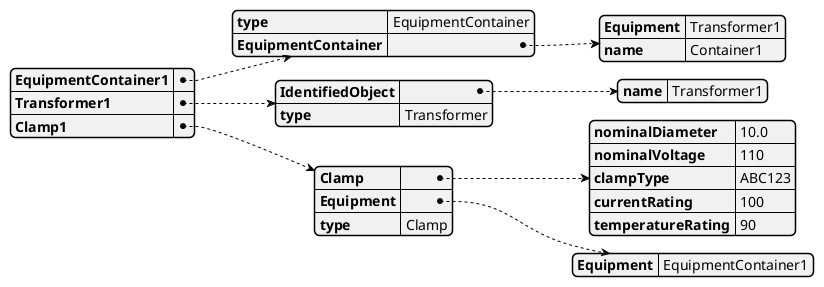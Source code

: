 @startjson
{
  "EquipmentContainer1": {
    "type": 
      "EquipmentContainer"
    ,
    "EquipmentContainer": {
      "Equipment": 
        "Transformer1"
      ,
      "name": 
        "Container1"
      
    }
  },
  "Transformer1": {
    "IdentifiedObject": {
      "name": 
        "Transformer1"
      
    },
    "type": 
      "Transformer"
    
  },
  "Clamp1": {
    "Clamp": {
      "nominalDiameter": 
        "10.0"
      ,
      "nominalVoltage": 
        "110"
      ,
      "clampType": 
        "ABC123"
      ,
      "currentRating": 
        "100"
      ,
      "temperatureRating": 
        "90"
      
    },
    "Equipment": {
      "Equipment": 
        "EquipmentContainer1"
      
    },
    "type": 
      "Clamp"
    
  }
}
@endjson